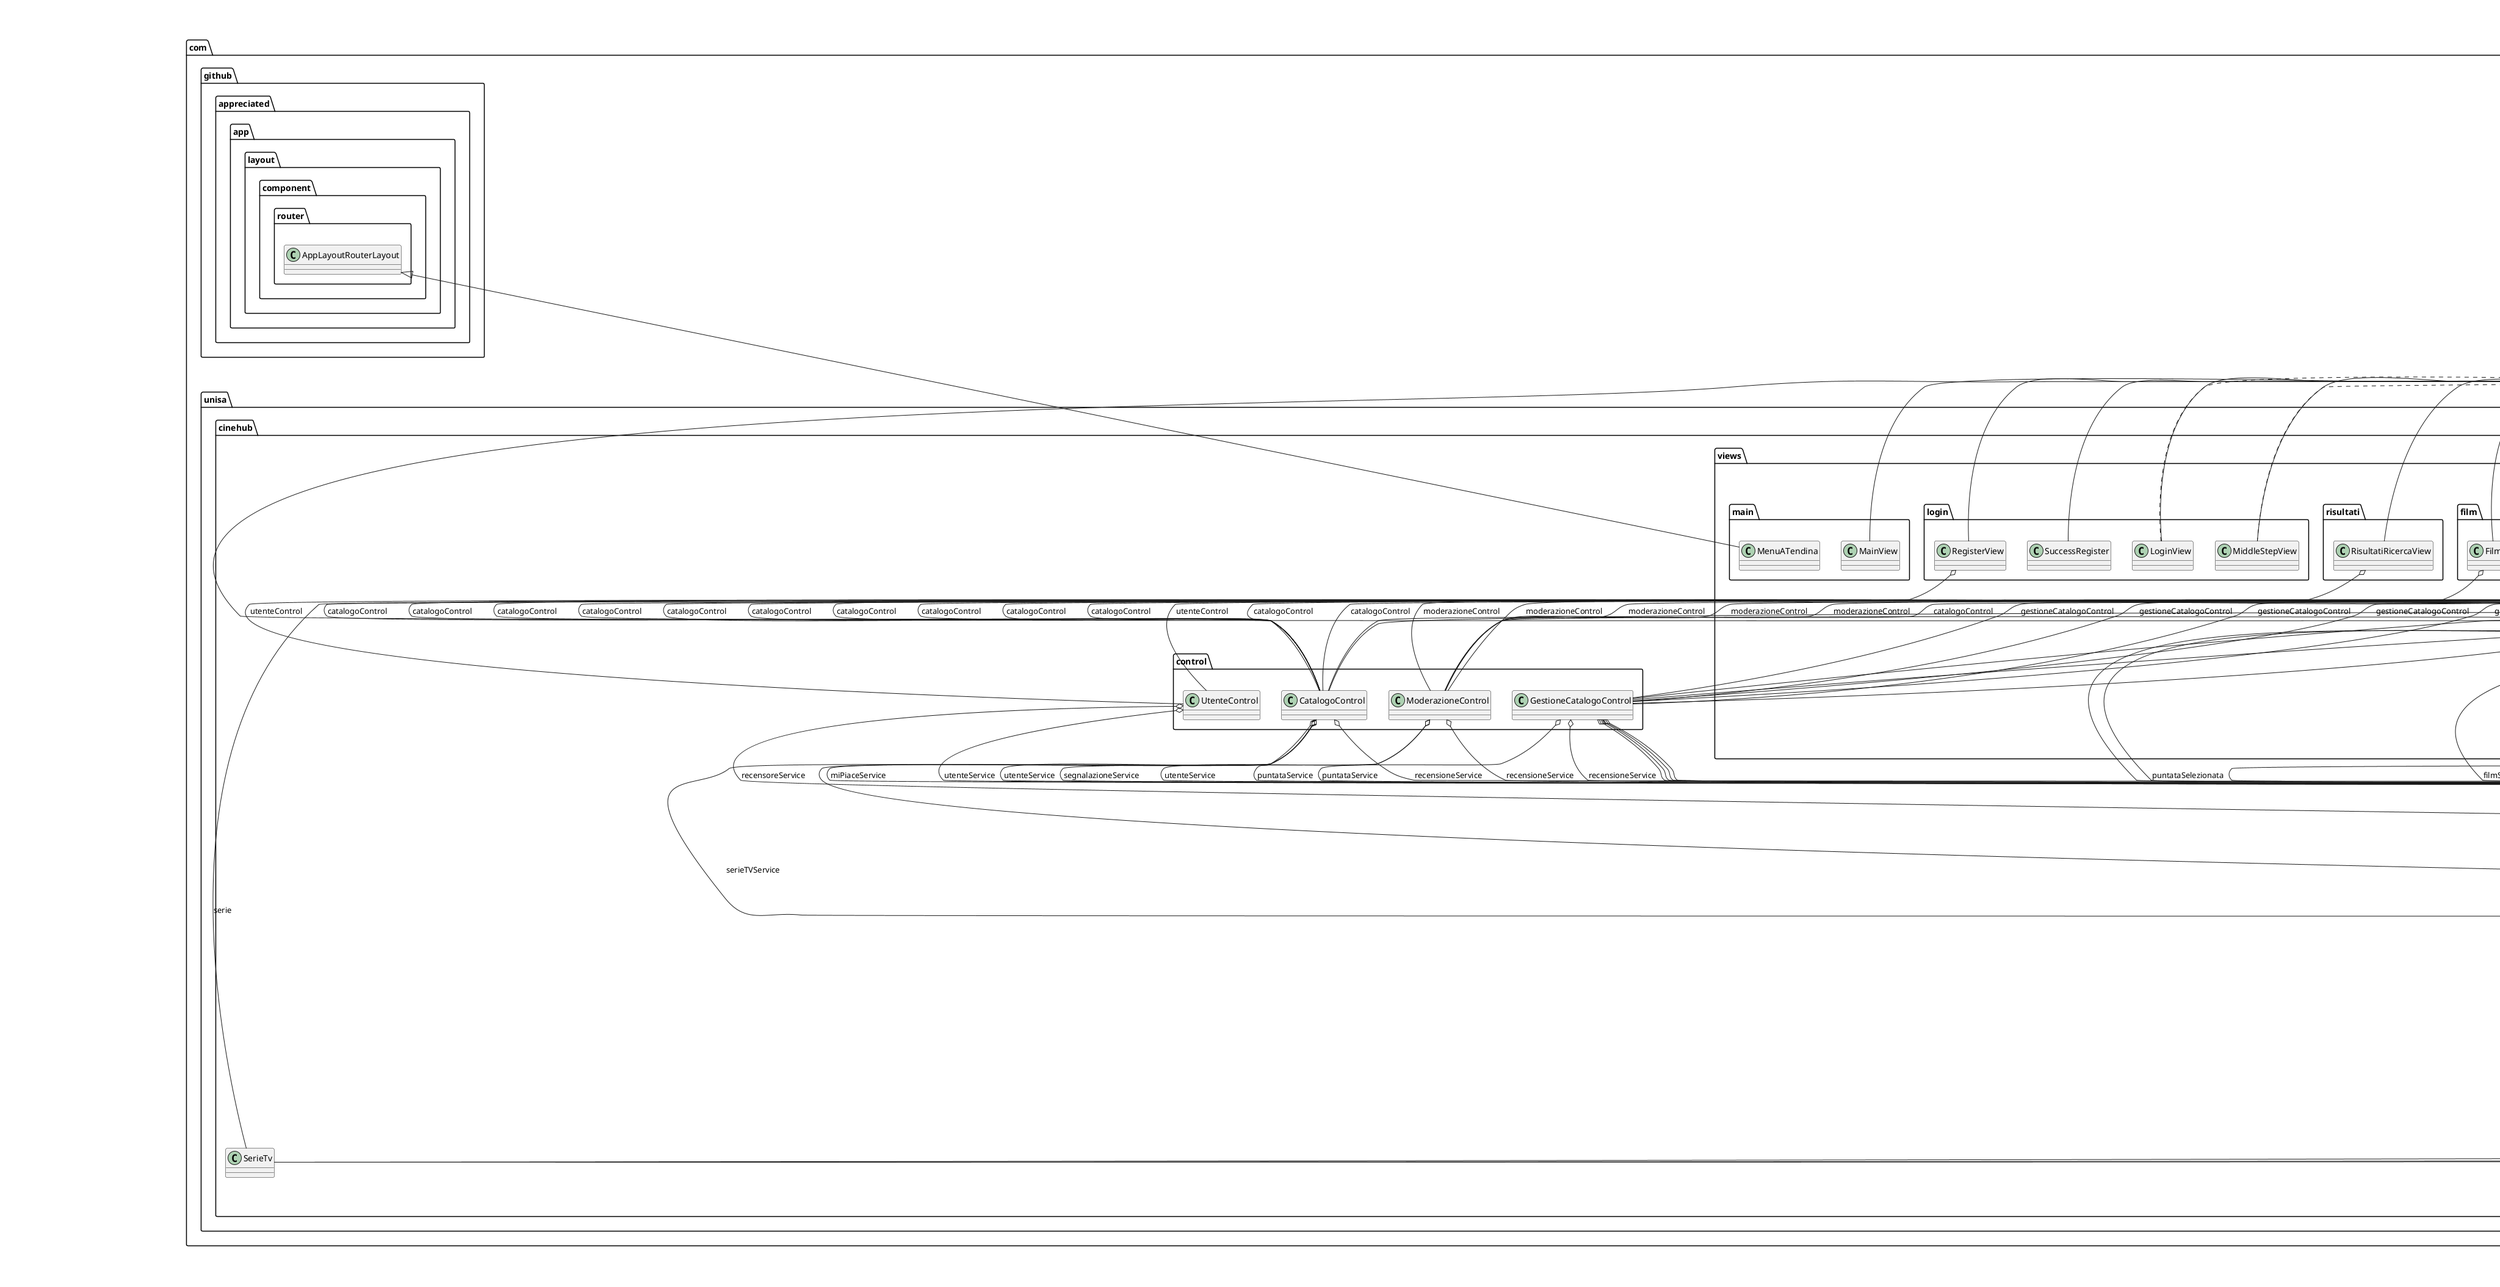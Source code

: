 @startuml

title __CINEHUB's Class Diagram__\n

  namespace com.unisa.cinehub {
    class com.unisa.cinehub.Application {
    }
  }
  

  namespace com.unisa.cinehub {
    namespace control {
      class com.unisa.cinehub.control.CatalogoControl {
      }
    }
  }
  

  namespace com.unisa.cinehub {
    namespace control {
      class com.unisa.cinehub.control.GestioneCatalogoControl {
      }
    }
  }
  

  namespace com.unisa.cinehub {
    namespace control {
      class com.unisa.cinehub.control.ModerazioneControl {
      }
    }
  }
  

  namespace com.unisa.cinehub {
    namespace control {
      class com.unisa.cinehub.control.UtenteControl {
      }
    }
  }
  

  namespace com.unisa.cinehub {
    namespace data {
      abstract class com.unisa.cinehub.data.AbstractEntity {
      }
    }
  }
  

  namespace com.unisa.cinehub {
    namespace data {
      namespace entity {
        class com.unisa.cinehub.data.entity.Cast {
        }
      }
    }
  }
  

  namespace com.unisa.cinehub {
    namespace data {
      namespace entity {
        class com.unisa.cinehub.data.entity.Film {
        }
      }
    }
  }
  

  namespace com.unisa.cinehub {
    namespace data {
      namespace entity {
        class com.unisa.cinehub.data.entity.Genere {
        }
      }
    }
  }
  

  namespace com.unisa.cinehub {
    namespace data {
      namespace entity {
        abstract class com.unisa.cinehub.data.entity.Media {
        }
      }
    }
  }
  

  namespace com.unisa.cinehub {
    namespace data {
      namespace entity {
        class com.unisa.cinehub.data.entity.MiPiace {
        }
      }
    }
  }
  

  namespace com.unisa.cinehub {
    namespace data {
      namespace entity {
        class com.unisa.cinehub.data.entity.Moderatore {
        }
      }
    }
  }
  

  namespace com.unisa.cinehub {
    namespace data {
      namespace entity {
        class com.unisa.cinehub.data.entity.Puntata {
        }
      }
    }
  }
  

  namespace com.unisa.cinehub {
    namespace data {
      namespace entity {
        interface com.unisa.cinehub.data.entity.Recensibile {
        }
      }
    }
  }
  

  namespace com.unisa.cinehub {
    namespace data {
      namespace entity {
        class com.unisa.cinehub.data.entity.Recensione {
        }
      }
    }
  }
  

  namespace com.unisa.cinehub {
    namespace data {
      namespace entity {
        class com.unisa.cinehub.data.entity.Recensore {
        }
      }
    }
  }
  

  namespace com.unisa.cinehub {
    namespace data {
      namespace entity {
        class com.unisa.cinehub.data.entity.ResponsabileCatalogo {
        }
      }
    }
  }
  

  namespace com.unisa.cinehub {
    namespace data {
      namespace entity {
        class com.unisa.cinehub.data.entity.Ruolo {
        }
      }
    }
  }
  

  namespace com.unisa.cinehub {
    namespace data {
      namespace entity {
        class com.unisa.cinehub.data.entity.Segnalazione {
        }
      }
    }
  }
  

  namespace com.unisa.cinehub {
    namespace data {
      namespace entity {
        class com.unisa.cinehub.data.entity.SerieTv {
        }
      }
    }
  }
  

  namespace com.unisa.cinehub {
    namespace data {
      namespace entity {
        class com.unisa.cinehub.data.entity.Stagione {
        }
      }
    }
  }
  

  namespace com.unisa.cinehub {
    namespace data {
      namespace entity {
        abstract class com.unisa.cinehub.data.entity.Utente {
        }
      }
    }
  }
  

  namespace com.unisa.cinehub {
    namespace data {
      namespace entity {
        class com.unisa.cinehub.data.entity.VerificationToken {
        }
      }
    }
  }
  

  namespace com.unisa.cinehub {
    namespace model.exception {
      class com.unisa.cinehub.model.exception.AlreadyExsistsException {
      }
    }
  }
  

  namespace com.unisa.cinehub {
    namespace model.exception {
      class com.unisa.cinehub.model.exception.BannedException {
      }
    }
  }
  

  namespace com.unisa.cinehub {
    namespace model.exception {
      class com.unisa.cinehub.model.exception.BeanNotExsistException {
      }
    }
  }
  

  namespace com.unisa.cinehub {
    namespace model.exception {
      class com.unisa.cinehub.model.exception.InvalidBeanException {
      }
    }
  }
  

  namespace com.unisa.cinehub {
    namespace model.exception {
      class com.unisa.cinehub.model.exception.NotAuthorizedException {
      }
    }
  }
  

  namespace com.unisa.cinehub {
    namespace model.exception {
      class com.unisa.cinehub.model.exception.NotLoggedException {
      }
    }
  }
  

  namespace com.unisa.cinehub {
    namespace model.exception {
      class com.unisa.cinehub.model.exception.UserUnderAgeException {
      }
    }
  }
  

  namespace com.unisa.cinehub {
    namespace model.media {
      interface com.unisa.cinehub.model.media.CastRepository {
      }
    }
  }
  

  namespace com.unisa.cinehub {
    namespace model.media {
      class com.unisa.cinehub.model.media.CastService {
      }
    }
  }
  

  namespace com.unisa.cinehub {
    namespace model.media {
      interface com.unisa.cinehub.model.media.GenereRepository {
      }
    }
  }
  

  namespace com.unisa.cinehub {
    namespace model.media {
      interface com.unisa.cinehub.model.media.RuoloRepository {
      }
    }
  }
  

  namespace com.unisa.cinehub {
    namespace model.media {
      class com.unisa.cinehub.model.media.RuoloService {
      }
    }
  }
  

  namespace com.unisa.cinehub {
    namespace model.media {
      namespace film {
        interface com.unisa.cinehub.model.media.film.FilmRepository {
        }
      }
    }
  }
  

  namespace com.unisa.cinehub {
    namespace model.media {
      namespace film {
        class com.unisa.cinehub.model.media.film.FilmService {
        }
      }
    }
  }
  

  namespace com.unisa.cinehub {
    namespace model.media {
      namespace serietv {
        interface com.unisa.cinehub.model.media.serietv.PuntataRepository {
        }
      }
    }
  }
  

  namespace com.unisa.cinehub {
    namespace model.media {
      namespace serietv {
        class com.unisa.cinehub.model.media.serietv.PuntataService {
        }
      }
    }
  }
  

  namespace com.unisa.cinehub {
    namespace model.media {
      namespace serietv {
        interface com.unisa.cinehub.model.media.serietv.SerieTVRepository {
        }
      }
    }
  }
  

  namespace com.unisa.cinehub {
    namespace model.media {
      namespace serietv {
        class com.unisa.cinehub.model.media.serietv.SerieTVService {
        }
      }
    }
  }
  

  namespace com.unisa.cinehub {
    namespace model.media {
      namespace serietv {
        interface com.unisa.cinehub.model.media.serietv.StagioneRepository {
        }
      }
    }
  }
  

  namespace com.unisa.cinehub {
    namespace model.recensione {
      interface com.unisa.cinehub.model.recensione.RecensioneRepository {
      }
    }
  }
  

  namespace com.unisa.cinehub {
    namespace model.recensione {
      class com.unisa.cinehub.model.recensione.RecensioneService {
      }
    }
  }
  

  namespace com.unisa.cinehub {
    namespace model.registration {
      interface com.unisa.cinehub.model.registration.ConfirmRegistration {
      }
    }
  }
  

  namespace com.unisa.cinehub {
    namespace model.registration {
      class com.unisa.cinehub.model.registration.OnRegistrationCompleteEvent {
      }
    }
  }
  

  namespace com.unisa.cinehub {
    namespace model.registration {
      class com.unisa.cinehub.model.registration.RegistrationListener {
      }
    }
  }
  

  namespace com.unisa.cinehub {
    namespace model.utente {
      interface com.unisa.cinehub.model.utente.MiPiaceRepository {
      }
    }
  }
  

  namespace com.unisa.cinehub {
    namespace model.utente {
      class com.unisa.cinehub.model.utente.MiPiaceService {
      }
    }
  }
  

  namespace com.unisa.cinehub {
    namespace model.utente {
      interface com.unisa.cinehub.model.utente.RecensoreRepository {
      }
    }
  }
  

  namespace com.unisa.cinehub {
    namespace model.utente {
      class com.unisa.cinehub.model.utente.RecensoreService {
      }
    }
  }
  

  namespace com.unisa.cinehub {
    namespace model.utente {
      interface com.unisa.cinehub.model.utente.SegnalazioneRepository {
      }
    }
  }
  

  namespace com.unisa.cinehub {
    namespace model.utente {
      class com.unisa.cinehub.model.utente.SegnalazioneService {
      }
    }
  }
  

  namespace com.unisa.cinehub {
    namespace model.utente {
      interface com.unisa.cinehub.model.utente.UtenteRepository {
      }
    }
  }
  

  namespace com.unisa.cinehub {
    namespace model.utente {
      class com.unisa.cinehub.model.utente.UtenteService {
      }
    }
  }
  

  namespace com.unisa.cinehub {
    namespace model.utente {
      interface com.unisa.cinehub.model.utente.VerificationTokenRepository {
      }
    }
  }
  

  namespace com.unisa.cinehub {
    namespace security {
      class com.unisa.cinehub.security.ConfigureUIServiceInitListener {
      }
    }
  }
  

  namespace com.unisa.cinehub {
    namespace security {
      class com.unisa.cinehub.security.CustomAuthenticationFailureHandler {
      }
    }
  }
  

  namespace com.unisa.cinehub {
    namespace security {
      class com.unisa.cinehub.security.CustomRequestCache {
      }
    }
  }
  

  namespace com.unisa.cinehub {
    namespace security {
      class com.unisa.cinehub.security.SecurityConfiguration {
      }
    }
  }
  

  namespace com.unisa.cinehub {
    namespace security {
      class com.unisa.cinehub.security.SecurityUtils {
      }
    }
  }
  

  namespace com.unisa.cinehub {
    namespace security {
      class com.unisa.cinehub.security.UtenteDetailsService {
      }
    }
  }
  

  namespace com.unisa.cinehub {
    namespace views.component {
      class com.unisa.cinehub.views.component.CardContainerComponent {
      }
    }
  }
  

  namespace com.unisa.cinehub {
    namespace views.component {
      class com.unisa.cinehub.views.component.CardMedia {
      }
    }
  }
  

  namespace com.unisa.cinehub {
    namespace views.component {
      class com.unisa.cinehub.views.component.CardPuntata {
      }
    }
  }
  

  namespace com.unisa.cinehub {
    namespace views.component {
      class com.unisa.cinehub.views.component.CardScrollContainer {
      }
    }
  }
  

  namespace com.unisa.cinehub {
    namespace views.component {
      class com.unisa.cinehub.views.component.ContainerPuntate {
      }
    }
  }
  

  namespace com.unisa.cinehub {
    namespace views.component {
      class com.unisa.cinehub.views.component.InfoMediaComponent {
      }
    }
  }
  

  namespace com.unisa.cinehub {
    namespace views.component {
      class com.unisa.cinehub.views.component.InfoPuntataComponent {
      }
    }
  }
  

  namespace com.unisa.cinehub {
    namespace views.component {
      class com.unisa.cinehub.views.component.LocandinaComponent {
      }
    }
  }
  

  namespace com.unisa.cinehub {
    namespace views.component {
      class com.unisa.cinehub.views.component.LoginComponent {
      }
    }
  }
  

  namespace com.unisa.cinehub {
    namespace views.component {
      class com.unisa.cinehub.views.component.RecensioneComponent {
      }
    }
  }
  

  namespace com.unisa.cinehub {
    namespace views.component {
      class com.unisa.cinehub.views.component.RecensioniSectionComponent {
      }
    }
  }
  

  namespace com.unisa.cinehub {
    namespace views.component {
      class com.unisa.cinehub.views.component.RicercaComponent {
      }
    }
  }
  

  namespace com.unisa.cinehub {
    namespace views.component {
      class com.unisa.cinehub.views.component.StagioneSection {
      }
    }
  }
  

  namespace com.unisa.cinehub {
    namespace views.component {
      class com.unisa.cinehub.views.component.Video {
      }
    }
  }
  

  namespace com.unisa.cinehub {
    namespace views.component {
      namespace form {
        class com.unisa.cinehub.views.component.form.RecensioneFormComponent {
        }
      }
    }
  }
  

  namespace com.unisa.cinehub {
    namespace views.component {
      namespace form {
        class com.unisa.cinehub.views.component.form.RispostaFormDialog {
        }
      }
    }
  }
  

  namespace com.unisa.cinehub {
    namespace views.film {
      class com.unisa.cinehub.views.film.FilmView {
      }
    }
  }
  

  namespace com.unisa.cinehub {
    namespace views.film {
      class com.unisa.cinehub.views.film.InfoFilmView {
      }
    }
  }
  

  namespace com.unisa.cinehub {
    namespace views.homepage {
      class com.unisa.cinehub.views.homepage.FooterView {
      }
    }
  }
  

  namespace com.unisa.cinehub {
    namespace views.homepage {
      class com.unisa.cinehub.views.homepage.HomepageView {
      }
    }
  }
  

  namespace com.unisa.cinehub {
    namespace views.login {
      class com.unisa.cinehub.views.login.LoginView {
      }
    }
  }
  

  namespace com.unisa.cinehub {
    namespace views.login {
      class com.unisa.cinehub.views.login.MiddleStepView {
      }
    }
  }
  

  namespace com.unisa.cinehub {
    namespace views.login {
      class com.unisa.cinehub.views.login.RegisterView {
      }
    }
  }
  

  namespace com.unisa.cinehub {
    namespace views.login {
      class com.unisa.cinehub.views.login.SuccessRegister {
      }
    }
  }
  

  namespace com.unisa.cinehub {
    namespace views.main {
      class com.unisa.cinehub.views.main.MainView {
      }
    }
  }
  

  namespace com.unisa.cinehub {
    namespace views.main {
      class com.unisa.cinehub.views.main.MenuATendina {
      }
    }
  }
  

  namespace com.unisa.cinehub {
    namespace views.puntata {
      class com.unisa.cinehub.views.puntata.PuntataView {
      }
    }
  }
  

  namespace com.unisa.cinehub {
    namespace views.risultati {
      class com.unisa.cinehub.views.risultati.RisultatiRicercaView {
      }
    }
  }
  

  namespace com.unisa.cinehub {
    namespace views.serietv {
      class com.unisa.cinehub.views.serietv.InfoSerieTvView {
      }
    }
  }
  

  namespace com.unisa.cinehub {
    namespace views.serietv {
      class com.unisa.cinehub.views.serietv.SerieTvView {
      }
    }
  }
  

  namespace com.unisa.cinehub {
    namespace views.user.gestoreCatalogo {
      class com.unisa.cinehub.views.user.gestoreCatalogo.AdminCastView {
      }
    }
  }
  

  namespace com.unisa.cinehub {
    namespace views.user.gestoreCatalogo {
      class com.unisa.cinehub.views.user.gestoreCatalogo.AdminFilmView {
      }
    }
  }
  

  namespace com.unisa.cinehub {
    namespace views.user.gestoreCatalogo {
      class com.unisa.cinehub.views.user.gestoreCatalogo.AdminPuntataView {
      }
    }
  }
  

  namespace com.unisa.cinehub {
    namespace views.user.gestoreCatalogo {
      class com.unisa.cinehub.views.user.gestoreCatalogo.AdminSerieTvView {
      }
    }
  }
  

  namespace com.unisa.cinehub {
    namespace views.user.gestoreCatalogo {
      class com.unisa.cinehub.views.user.gestoreCatalogo.CastForm {
      }
    }
  }
  

  namespace com.unisa.cinehub {
    namespace views.user.gestoreCatalogo {
      class com.unisa.cinehub.views.user.gestoreCatalogo.MediaForm {
      }
    }
  }
  

  namespace com.unisa.cinehub {
    namespace views.user.gestoreCatalogo {
      class com.unisa.cinehub.views.user.gestoreCatalogo.PuntataForm {
      }
    }
  }
  

  namespace com.unisa.cinehub {
    namespace views.user.moderatoreaccount {
      class com.unisa.cinehub.views.user.moderatoreaccount.ModeratoreAccountView {
      }
    }
  }
  

  namespace com.unisa.cinehub {
    namespace views.user.moderatorerecensioni {
      class com.unisa.cinehub.views.user.moderatorerecensioni.ModeraRecensioniView {
      }
    }
  }
  

  namespace com.unisa.cinehub {
    namespace views.user.moderatorerecensioni {
      class com.unisa.cinehub.views.user.moderatorerecensioni.ReviewDialog {
      }
    }
  }
  

  namespace com.unisa.cinehub {
    namespace views.user.recensore {
      class com.unisa.cinehub.views.user.recensore.ProfiloView {
      }
    }
  }
  

  com.unisa.cinehub.Application -up-|> org.springframework.boot.web.servlet.support.SpringBootServletInitializer
  com.unisa.cinehub.control.CatalogoControl o-- com.unisa.cinehub.model.media.film.FilmService : filmService
  com.unisa.cinehub.control.CatalogoControl o-- com.unisa.cinehub.model.utente.MiPiaceService : miPiaceService
  com.unisa.cinehub.control.CatalogoControl o-- com.unisa.cinehub.model.media.serietv.PuntataService : puntataService
  com.unisa.cinehub.control.CatalogoControl o-- com.unisa.cinehub.model.recensione.RecensioneService : recensioneService
  com.unisa.cinehub.control.CatalogoControl o-- com.unisa.cinehub.model.media.serietv.SerieTVService : serieTVService
  com.unisa.cinehub.control.CatalogoControl o-- com.unisa.cinehub.model.utente.UtenteService : utenteService
  com.unisa.cinehub.control.GestioneCatalogoControl o-- com.unisa.cinehub.model.media.CastService : castService
  com.unisa.cinehub.control.GestioneCatalogoControl o-- com.unisa.cinehub.model.media.film.FilmService : filmService
  com.unisa.cinehub.control.GestioneCatalogoControl o-- com.unisa.cinehub.model.media.serietv.PuntataService : puntataService
  com.unisa.cinehub.control.GestioneCatalogoControl o-- com.unisa.cinehub.model.recensione.RecensioneService : recensioneService
  com.unisa.cinehub.control.GestioneCatalogoControl o-- com.unisa.cinehub.model.media.RuoloService : ruoloService
  com.unisa.cinehub.control.GestioneCatalogoControl o-- com.unisa.cinehub.model.media.serietv.SerieTVService : serieTVService
  com.unisa.cinehub.control.ModerazioneControl o-- com.unisa.cinehub.model.recensione.RecensioneService : recensioneService
  com.unisa.cinehub.control.ModerazioneControl o-- com.unisa.cinehub.model.utente.SegnalazioneService : segnalazioneService
  com.unisa.cinehub.control.ModerazioneControl o-- com.unisa.cinehub.model.utente.UtenteService : utenteService
  com.unisa.cinehub.control.UtenteControl o-- com.unisa.cinehub.model.utente.RecensoreService : recensoreService
  com.unisa.cinehub.control.UtenteControl o-- com.unisa.cinehub.model.utente.UtenteService : utenteService
  com.unisa.cinehub.data.entity.Cast -up-|> com.unisa.cinehub.data.AbstractEntity
  com.unisa.cinehub.data.entity.Film .up.|> com.unisa.cinehub.data.entity.Recensibile
  com.unisa.cinehub.data.entity.Film -up-|> com.unisa.cinehub.data.entity.Media
  com.unisa.cinehub.data.entity.Genere .up.|> java.lang.Cloneable
  com.unisa.cinehub.data.entity.Genere o-- com.unisa.cinehub.data.entity.Genere.NomeGenere : nomeGenere
  com.unisa.cinehub.data.entity.Media .up.|> java.lang.Cloneable
  com.unisa.cinehub.data.entity.Media -up-|> com.unisa.cinehub.data.AbstractEntity
  com.unisa.cinehub.data.entity.MiPiace .up.|> java.lang.Cloneable
  com.unisa.cinehub.data.entity.MiPiace o-- com.unisa.cinehub.data.entity.Recensione : recensione
  com.unisa.cinehub.data.entity.MiPiace o-- com.unisa.cinehub.data.entity.Recensore : recensore
  com.unisa.cinehub.data.entity.Moderatore -up-|> com.unisa.cinehub.data.entity.Utente
  com.unisa.cinehub.data.entity.Moderatore o-- com.unisa.cinehub.data.entity.Moderatore.Tipo : tipo
  com.unisa.cinehub.data.entity.Puntata .up.|> com.unisa.cinehub.data.entity.Recensibile
  com.unisa.cinehub.data.entity.Puntata .up.|> java.lang.Cloneable
  com.unisa.cinehub.data.entity.Puntata o-- com.unisa.cinehub.data.entity.Stagione : stagione
  com.unisa.cinehub.data.entity.Puntata o-- com.unisa.cinehub.data.entity.Stagione.StagioneID : stagioneId
  com.unisa.cinehub.data.entity.Recensione -up-|> com.unisa.cinehub.data.AbstractEntity
  com.unisa.cinehub.data.entity.Recensione o-- com.unisa.cinehub.data.entity.Film : film
  com.unisa.cinehub.data.entity.Recensione o-- com.unisa.cinehub.data.entity.Recensione : padre
  com.unisa.cinehub.data.entity.Recensione o-- com.unisa.cinehub.data.entity.Puntata : puntata
  com.unisa.cinehub.data.entity.Recensione o-- com.unisa.cinehub.data.entity.Recensore : recensore
  com.unisa.cinehub.data.entity.Recensore -up-|> com.unisa.cinehub.data.entity.Utente
  com.unisa.cinehub.data.entity.ResponsabileCatalogo -up-|> com.unisa.cinehub.data.entity.Utente
  com.unisa.cinehub.data.entity.Ruolo .up.|> java.lang.Cloneable
  com.unisa.cinehub.data.entity.Ruolo o-- com.unisa.cinehub.data.entity.Cast : cast
  com.unisa.cinehub.data.entity.Ruolo o-- com.unisa.cinehub.data.entity.Media : media
  com.unisa.cinehub.data.entity.Ruolo o-- com.unisa.cinehub.data.entity.Ruolo.Tipo : tipo
  com.unisa.cinehub.data.entity.Segnalazione .up.|> java.lang.Cloneable
  com.unisa.cinehub.data.entity.Segnalazione o-- com.unisa.cinehub.data.entity.Recensione : recensione
  com.unisa.cinehub.data.entity.Segnalazione o-- com.unisa.cinehub.data.entity.Recensore : recensore
  com.unisa.cinehub.data.entity.SerieTv -up-|> com.unisa.cinehub.data.entity.Media
  com.unisa.cinehub.data.entity.Stagione .up.|> java.lang.Cloneable
  com.unisa.cinehub.data.entity.Stagione o-- com.unisa.cinehub.data.entity.SerieTv : serieTv
  com.unisa.cinehub.data.entity.Utente .up.|> java.lang.Cloneable
  com.unisa.cinehub.data.entity.VerificationToken o-- com.unisa.cinehub.data.entity.Utente : utente
  com.unisa.cinehub.model.media.CastService o-- com.unisa.cinehub.model.media.CastRepository : castRepository
  com.unisa.cinehub.model.media.CastService o-- com.unisa.cinehub.model.media.film.FilmRepository : filmRepository
  com.unisa.cinehub.model.media.CastService o-- com.unisa.cinehub.model.media.RuoloRepository : ruoloRepository
  com.unisa.cinehub.model.media.CastService o-- com.unisa.cinehub.model.media.serietv.SerieTVRepository : serieTVRepository
  com.unisa.cinehub.model.media.RuoloService o-- com.unisa.cinehub.model.media.CastRepository : castRepository
  com.unisa.cinehub.model.media.RuoloService o-- com.unisa.cinehub.model.media.film.FilmRepository : filmRepository
  com.unisa.cinehub.model.media.RuoloService o-- com.unisa.cinehub.model.media.RuoloRepository : ruoloRepository
  com.unisa.cinehub.model.media.RuoloService o-- com.unisa.cinehub.model.media.serietv.SerieTVRepository : serieTVRepository
  com.unisa.cinehub.model.media.film.FilmService o-- com.unisa.cinehub.model.media.film.FilmRepository : filmRepository
  com.unisa.cinehub.model.media.film.FilmService o-- com.unisa.cinehub.model.media.GenereRepository : genereRepository
  com.unisa.cinehub.model.media.film.FilmService o-- com.unisa.cinehub.model.utente.UtenteRepository : utenteRepository
  com.unisa.cinehub.model.media.serietv.PuntataService o-- com.unisa.cinehub.model.media.serietv.PuntataRepository : puntataRepository
  com.unisa.cinehub.model.media.serietv.PuntataService o-- com.unisa.cinehub.model.media.serietv.SerieTVService : serieTVService
  com.unisa.cinehub.model.media.serietv.PuntataService o-- com.unisa.cinehub.model.media.serietv.StagioneRepository : stagioneRepository
  com.unisa.cinehub.model.media.serietv.PuntataService o-- com.unisa.cinehub.model.utente.UtenteRepository : utenteRepository
  com.unisa.cinehub.model.media.serietv.SerieTVService o-- com.unisa.cinehub.model.media.GenereRepository : genereRepository
  com.unisa.cinehub.model.media.serietv.SerieTVService o-- com.unisa.cinehub.model.media.serietv.PuntataRepository : puntataRepository
  com.unisa.cinehub.model.media.serietv.SerieTVService o-- com.unisa.cinehub.model.media.serietv.SerieTVRepository : serieTVRepository
  com.unisa.cinehub.model.media.serietv.SerieTVService o-- com.unisa.cinehub.model.media.serietv.StagioneRepository : stagioneRepository
  com.unisa.cinehub.model.media.serietv.SerieTVService o-- com.unisa.cinehub.model.utente.UtenteRepository : utenteRepository
  com.unisa.cinehub.model.recensione.RecensioneService o-- com.unisa.cinehub.model.media.film.FilmService : filmService
  com.unisa.cinehub.model.recensione.RecensioneService o-- com.unisa.cinehub.model.media.serietv.PuntataService : puntataService
  com.unisa.cinehub.model.recensione.RecensioneService o-- com.unisa.cinehub.model.recensione.RecensioneRepository : recensioneRepository
  com.unisa.cinehub.model.recensione.RecensioneService o-- com.unisa.cinehub.model.utente.RecensoreRepository : recensoreRepository
  com.unisa.cinehub.model.recensione.RecensioneService o-- com.unisa.cinehub.model.media.serietv.SerieTVService : serieTVService
  com.unisa.cinehub.model.registration.OnRegistrationCompleteEvent -up-|> org.springframework.context.ApplicationEvent
  com.unisa.cinehub.model.registration.OnRegistrationCompleteEvent o-- com.unisa.cinehub.data.entity.Utente : utente
  com.unisa.cinehub.model.registration.RegistrationListener .up.|> org.springframework.context.ApplicationListener
  com.unisa.cinehub.model.registration.RegistrationListener o-- com.unisa.cinehub.model.registration.ConfirmRegistration : confirmRegistration
  com.unisa.cinehub.model.registration.RegistrationListener o-- com.unisa.cinehub.model.utente.UtenteService : service
  com.unisa.cinehub.model.utente.MiPiaceService o-- com.unisa.cinehub.model.utente.MiPiaceRepository : miPiaceRepository
  com.unisa.cinehub.model.utente.MiPiaceService o-- com.unisa.cinehub.model.recensione.RecensioneRepository : recensioneRepository
  com.unisa.cinehub.model.utente.MiPiaceService o-- com.unisa.cinehub.model.utente.RecensoreRepository : recensoreRepository
  com.unisa.cinehub.model.utente.RecensoreService o-- com.unisa.cinehub.model.utente.RecensoreRepository : recensoreRepository
  com.unisa.cinehub.model.utente.SegnalazioneService o-- com.unisa.cinehub.model.recensione.RecensioneRepository : recensioneRepository
  com.unisa.cinehub.model.utente.SegnalazioneService o-- com.unisa.cinehub.model.utente.RecensoreRepository : recensoreRepository
  com.unisa.cinehub.model.utente.SegnalazioneService o-- com.unisa.cinehub.model.utente.SegnalazioneRepository : segnalazioneRepository
  com.unisa.cinehub.model.utente.UtenteService o-- com.unisa.cinehub.model.recensione.RecensioneRepository : recensioneRepository
  com.unisa.cinehub.model.utente.UtenteService o-- com.unisa.cinehub.model.utente.UtenteRepository : utenteRepository
  com.unisa.cinehub.model.utente.UtenteService o-- com.unisa.cinehub.model.utente.VerificationTokenRepository : verificationTokenRepository
  com.unisa.cinehub.security.ConfigureUIServiceInitListener .up.|> com.vaadin.flow.server.VaadinServiceInitListener
  com.unisa.cinehub.security.CustomAuthenticationFailureHandler -up-|> org.springframework.security.web.authentication.SimpleUrlAuthenticationFailureHandler
  com.unisa.cinehub.security.CustomRequestCache -up-|> org.springframework.security.web.savedrequest.HttpSessionRequestCache
  com.unisa.cinehub.security.SecurityConfiguration -up-|> org.springframework.security.config.annotation.web.configuration.WebSecurityConfigurerAdapter
  com.unisa.cinehub.security.SecurityConfiguration o-- com.unisa.cinehub.security.UtenteDetailsService : userDetailsService
  com.unisa.cinehub.security.UtenteDetailsService .up.|> org.springframework.security.core.userdetails.UserDetailsService
  com.unisa.cinehub.security.UtenteDetailsService o-- com.unisa.cinehub.model.utente.RecensoreRepository : recensoreRepository
  com.unisa.cinehub.security.UtenteDetailsService o-- com.unisa.cinehub.model.utente.UtenteRepository : utenteRepository
  com.unisa.cinehub.security.UtenteDetailsService o-- com.unisa.cinehub.model.utente.UtenteService : utenteService
  com.unisa.cinehub.views.component.CardContainerComponent -up-|> com.vaadin.flow.component.orderedlayout.VerticalLayout
  com.unisa.cinehub.views.component.CardMedia -up-|> com.vaadin.flow.component.orderedlayout.FlexLayout
  com.unisa.cinehub.views.component.CardMedia o-- com.unisa.cinehub.data.entity.Media : media
  com.unisa.cinehub.views.component.CardPuntata -up-|> com.vaadin.flow.component.orderedlayout.FlexLayout
  com.unisa.cinehub.views.component.CardScrollContainer -up-|> com.vaadin.flow.component.orderedlayout.VerticalLayout
  com.unisa.cinehub.views.component.ContainerPuntate -up-|> com.vaadin.flow.component.orderedlayout.VerticalLayout
  com.unisa.cinehub.views.component.InfoMediaComponent -up-|> com.vaadin.flow.component.orderedlayout.VerticalLayout
  com.unisa.cinehub.views.component.InfoPuntataComponent -up-|> com.vaadin.flow.component.orderedlayout.VerticalLayout
  com.unisa.cinehub.views.component.LocandinaComponent -up-|> com.vaadin.flow.component.html.Image
  com.unisa.cinehub.views.component.LoginComponent -up-|> com.vaadin.flow.component.login.LoginForm
  com.unisa.cinehub.views.component.RecensioneComponent -up-|> com.vaadin.flow.component.orderedlayout.VerticalLayout
  com.unisa.cinehub.views.component.RecensioneComponent o-- com.unisa.cinehub.control.CatalogoControl : catalogoControl
  com.unisa.cinehub.views.component.RecensioneComponent o-- com.unisa.cinehub.control.ModerazioneControl : moderazioneControl
  com.unisa.cinehub.views.component.RecensioneComponent o-- com.unisa.cinehub.data.entity.Recensione : recensione
  com.unisa.cinehub.views.component.RecensioneComponent o-- com.unisa.cinehub.views.component.form.RispostaFormDialog : rispostaFormDialog
  com.unisa.cinehub.views.component.RecensioniSectionComponent -up-|> com.vaadin.flow.component.orderedlayout.VerticalLayout
  com.unisa.cinehub.views.component.RecensioniSectionComponent o-- com.unisa.cinehub.control.CatalogoControl : catalogoControl
  com.unisa.cinehub.views.component.RecensioniSectionComponent o-- com.unisa.cinehub.control.GestioneCatalogoControl : gestioneCatalogoControl
  com.unisa.cinehub.views.component.RecensioniSectionComponent o-- com.unisa.cinehub.control.ModerazioneControl : moderazioneControl
  com.unisa.cinehub.views.component.RecensioniSectionComponent o-- com.unisa.cinehub.data.entity.Recensibile : recensibile
  com.unisa.cinehub.views.component.RicercaComponent -up-|> com.vaadin.flow.component.orderedlayout.HorizontalLayout
  com.unisa.cinehub.views.component.StagioneSection -up-|> com.vaadin.flow.component.orderedlayout.VerticalLayout
  com.unisa.cinehub.views.component.StagioneSection o-- com.unisa.cinehub.control.CatalogoControl : catalogoControl
  com.unisa.cinehub.views.component.StagioneSection o-- com.unisa.cinehub.views.component.ContainerPuntate : containerPuntate
  com.unisa.cinehub.views.component.StagioneSection o-- com.unisa.cinehub.data.entity.SerieTv : serie
  com.unisa.cinehub.views.component.Video .up.|> com.vaadin.flow.component.ClickNotifier
  com.unisa.cinehub.views.component.Video -up-|> com.vaadin.flow.component.HtmlContainer
  com.unisa.cinehub.views.component.form.RecensioneFormComponent -up-|> com.vaadin.flow.component.dialog.Dialog
  com.unisa.cinehub.views.component.form.RecensioneFormComponent o-- com.unisa.cinehub.control.CatalogoControl : catalogoControl
  com.unisa.cinehub.views.component.form.RispostaFormDialog -up-|> com.vaadin.flow.component.dialog.Dialog
  com.unisa.cinehub.views.component.form.RispostaFormDialog o-- com.unisa.cinehub.data.entity.Recensione : recensione
  com.unisa.cinehub.views.film.FilmView -up-|> com.vaadin.flow.component.html.Div
  com.unisa.cinehub.views.film.FilmView o-- com.unisa.cinehub.control.CatalogoControl : catalogoControl
  com.unisa.cinehub.views.film.InfoFilmView .up.|> com.vaadin.flow.router.HasUrlParameter
  com.unisa.cinehub.views.film.InfoFilmView -up-|> com.vaadin.flow.component.html.Div
  com.unisa.cinehub.views.film.InfoFilmView o-- com.unisa.cinehub.control.CatalogoControl : catalogoControl
  com.unisa.cinehub.views.film.InfoFilmView o-- com.unisa.cinehub.control.GestioneCatalogoControl : gestioneCatalogoControl
  com.unisa.cinehub.views.film.InfoFilmView o-- com.unisa.cinehub.control.ModerazioneControl : moderazioneControl
  com.unisa.cinehub.views.homepage.HomepageView -up-|> com.vaadin.flow.component.html.Div
  com.unisa.cinehub.views.homepage.HomepageView o-- com.unisa.cinehub.control.CatalogoControl : catalogoControl
  com.unisa.cinehub.views.login.LoginView .up.|> com.vaadin.flow.router.BeforeEnterObserver
  com.unisa.cinehub.views.login.LoginView -up-|> com.vaadin.flow.component.orderedlayout.VerticalLayout
  com.unisa.cinehub.views.login.MiddleStepView .up.|> com.vaadin.flow.router.HasUrlParameter
  com.unisa.cinehub.views.login.MiddleStepView -up-|> com.vaadin.flow.component.orderedlayout.VerticalLayout
  com.unisa.cinehub.views.login.RegisterView -up-|> com.vaadin.flow.component.orderedlayout.VerticalLayout
  com.unisa.cinehub.views.login.RegisterView o-- com.unisa.cinehub.control.UtenteControl : utenteControl
  com.unisa.cinehub.views.login.SuccessRegister -up-|> com.vaadin.flow.component.orderedlayout.VerticalLayout
  com.unisa.cinehub.views.main.MainView -up-|> com.vaadin.flow.component.applayout.AppLayout
  com.unisa.cinehub.views.main.MenuATendina -up-|> com.github.appreciated.app.layout.component.router.AppLayoutRouterLayout
  com.unisa.cinehub.views.puntata.PuntataView .up.|> com.vaadin.flow.router.HasUrlParameter
  com.unisa.cinehub.views.puntata.PuntataView -up-|> com.vaadin.flow.component.html.Div
  com.unisa.cinehub.views.puntata.PuntataView o-- com.unisa.cinehub.control.CatalogoControl : catalogoControl
  com.unisa.cinehub.views.puntata.PuntataView o-- com.unisa.cinehub.control.GestioneCatalogoControl : gestioneCatalogoControl
  com.unisa.cinehub.views.puntata.PuntataView o-- com.unisa.cinehub.control.ModerazioneControl : moderazioneControl
  com.unisa.cinehub.views.risultati.RisultatiRicercaView -up-|> com.vaadin.flow.component.orderedlayout.VerticalLayout
  com.unisa.cinehub.views.risultati.RisultatiRicercaView o-- com.unisa.cinehub.control.CatalogoControl : catalogoControl
  com.unisa.cinehub.views.serietv.InfoSerieTvView .up.|> com.vaadin.flow.router.HasUrlParameter
  com.unisa.cinehub.views.serietv.InfoSerieTvView -up-|> com.vaadin.flow.component.html.Div
  com.unisa.cinehub.views.serietv.InfoSerieTvView o-- com.unisa.cinehub.control.CatalogoControl : catalogoControl
  com.unisa.cinehub.views.serietv.SerieTvView -up-|> com.vaadin.flow.component.html.Div
  com.unisa.cinehub.views.serietv.SerieTvView o-- com.unisa.cinehub.control.CatalogoControl : catalogoControl
  com.unisa.cinehub.views.user.gestoreCatalogo.AdminCastView -up-|> com.vaadin.flow.component.orderedlayout.VerticalLayout
  com.unisa.cinehub.views.user.gestoreCatalogo.AdminCastView o-- com.unisa.cinehub.data.entity.Cast : castSelezionato
  com.unisa.cinehub.views.user.gestoreCatalogo.AdminCastView o-- com.unisa.cinehub.views.user.gestoreCatalogo.CastForm : form
  com.unisa.cinehub.views.user.gestoreCatalogo.AdminCastView o-- com.unisa.cinehub.control.GestioneCatalogoControl : gestioneCatalogoControl
  com.unisa.cinehub.views.user.gestoreCatalogo.AdminFilmView -up-|> com.vaadin.flow.component.orderedlayout.VerticalLayout
  com.unisa.cinehub.views.user.gestoreCatalogo.AdminFilmView o-- com.unisa.cinehub.control.CatalogoControl : catalogoControl
  com.unisa.cinehub.views.user.gestoreCatalogo.AdminFilmView o-- com.unisa.cinehub.data.entity.Film : filmSelezionato
  com.unisa.cinehub.views.user.gestoreCatalogo.AdminFilmView o-- com.unisa.cinehub.views.user.gestoreCatalogo.MediaForm : form
  com.unisa.cinehub.views.user.gestoreCatalogo.AdminFilmView o-- com.unisa.cinehub.control.GestioneCatalogoControl : gestioneCatalogoControl
  com.unisa.cinehub.views.user.gestoreCatalogo.AdminPuntataView -up-|> com.vaadin.flow.component.orderedlayout.VerticalLayout
  com.unisa.cinehub.views.user.gestoreCatalogo.AdminPuntataView o-- com.unisa.cinehub.control.CatalogoControl : catalogoControl
  com.unisa.cinehub.views.user.gestoreCatalogo.AdminPuntataView o-- com.unisa.cinehub.control.GestioneCatalogoControl : gestioneCatalogoControl
  com.unisa.cinehub.views.user.gestoreCatalogo.AdminPuntataView o-- com.unisa.cinehub.views.user.gestoreCatalogo.PuntataForm : form
  com.unisa.cinehub.views.user.gestoreCatalogo.AdminPuntataView o-- com.unisa.cinehub.data.entity.Puntata : puntataSelezionata
  com.unisa.cinehub.views.user.gestoreCatalogo.AdminSerieTvView -up-|> com.vaadin.flow.component.orderedlayout.VerticalLayout
  com.unisa.cinehub.views.user.gestoreCatalogo.AdminSerieTvView o-- com.unisa.cinehub.control.CatalogoControl : catalogoControl
  com.unisa.cinehub.views.user.gestoreCatalogo.AdminSerieTvView o-- com.unisa.cinehub.views.user.gestoreCatalogo.MediaForm : form
  com.unisa.cinehub.views.user.gestoreCatalogo.AdminSerieTvView o-- com.unisa.cinehub.control.GestioneCatalogoControl : gestioneCatalogoControl
  com.unisa.cinehub.views.user.gestoreCatalogo.AdminSerieTvView o-- com.unisa.cinehub.data.entity.SerieTv : serieTvSelezionato
  com.unisa.cinehub.views.user.gestoreCatalogo.CastForm -up-|> com.vaadin.flow.component.formlayout.FormLayout
  com.unisa.cinehub.views.user.gestoreCatalogo.CastForm o-- com.unisa.cinehub.data.entity.Cast : cast
  com.unisa.cinehub.views.user.gestoreCatalogo.MediaForm -up-|> com.vaadin.flow.component.formlayout.FormLayout
  com.unisa.cinehub.views.user.gestoreCatalogo.MediaForm o-- com.unisa.cinehub.data.entity.Media : media
  com.unisa.cinehub.views.user.gestoreCatalogo.PuntataForm -up-|> com.vaadin.flow.component.formlayout.FormLayout
  com.unisa.cinehub.views.user.gestoreCatalogo.PuntataForm o-- com.unisa.cinehub.data.entity.Puntata : puntata
  com.unisa.cinehub.views.user.moderatoreaccount.ModeratoreAccountView -up-|> com.vaadin.flow.component.orderedlayout.VerticalLayout
  com.unisa.cinehub.views.user.moderatoreaccount.ModeratoreAccountView o-- com.unisa.cinehub.control.ModerazioneControl : moderazioneControl
  com.unisa.cinehub.views.user.moderatoreaccount.ModeratoreAccountView o-- com.unisa.cinehub.control.UtenteControl : utenteControl
  com.unisa.cinehub.views.user.moderatorerecensioni.ModeraRecensioniView -up-|> com.vaadin.flow.component.orderedlayout.VerticalLayout
  com.unisa.cinehub.views.user.moderatorerecensioni.ModeraRecensioniView o-- com.unisa.cinehub.control.GestioneCatalogoControl : gestioneCatalogoControl
  com.unisa.cinehub.views.user.moderatorerecensioni.ModeraRecensioniView o-- com.unisa.cinehub.control.ModerazioneControl : moderazioneControl
  com.unisa.cinehub.views.user.moderatorerecensioni.ModeraRecensioniView o-- com.unisa.cinehub.views.user.moderatorerecensioni.ReviewDialog : reviewDialog
  com.unisa.cinehub.views.user.moderatorerecensioni.ReviewDialog -up-|> com.vaadin.flow.component.dialog.Dialog
  com.unisa.cinehub.views.user.moderatorerecensioni.ReviewDialog o-- com.unisa.cinehub.data.entity.Recensione : recensione
  com.unisa.cinehub.views.user.recensore.ProfiloView -up-|> com.vaadin.flow.component.orderedlayout.VerticalLayout
  com.unisa.cinehub.views.user.recensore.ProfiloView o-- com.unisa.cinehub.data.entity.Recensore : recensore


right footer


PlantUML diagram generated by SketchIt! (https://bitbucket.org/pmesmeur/sketch.it)
For more information about this tool, please contact philippe.mesmeur@gmail.com
endfooter

@enduml
